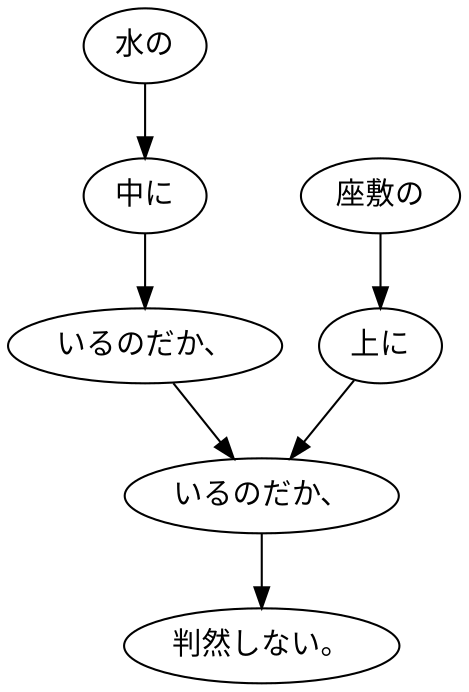 digraph graph9200 {
	node0 [label="水の"];
	node1 [label="中に"];
	node2 [label="いるのだか、"];
	node3 [label="座敷の"];
	node4 [label="上に"];
	node5 [label="いるのだか、"];
	node6 [label="判然しない。"];
	node0 -> node1;
	node1 -> node2;
	node2 -> node5;
	node3 -> node4;
	node4 -> node5;
	node5 -> node6;
}
